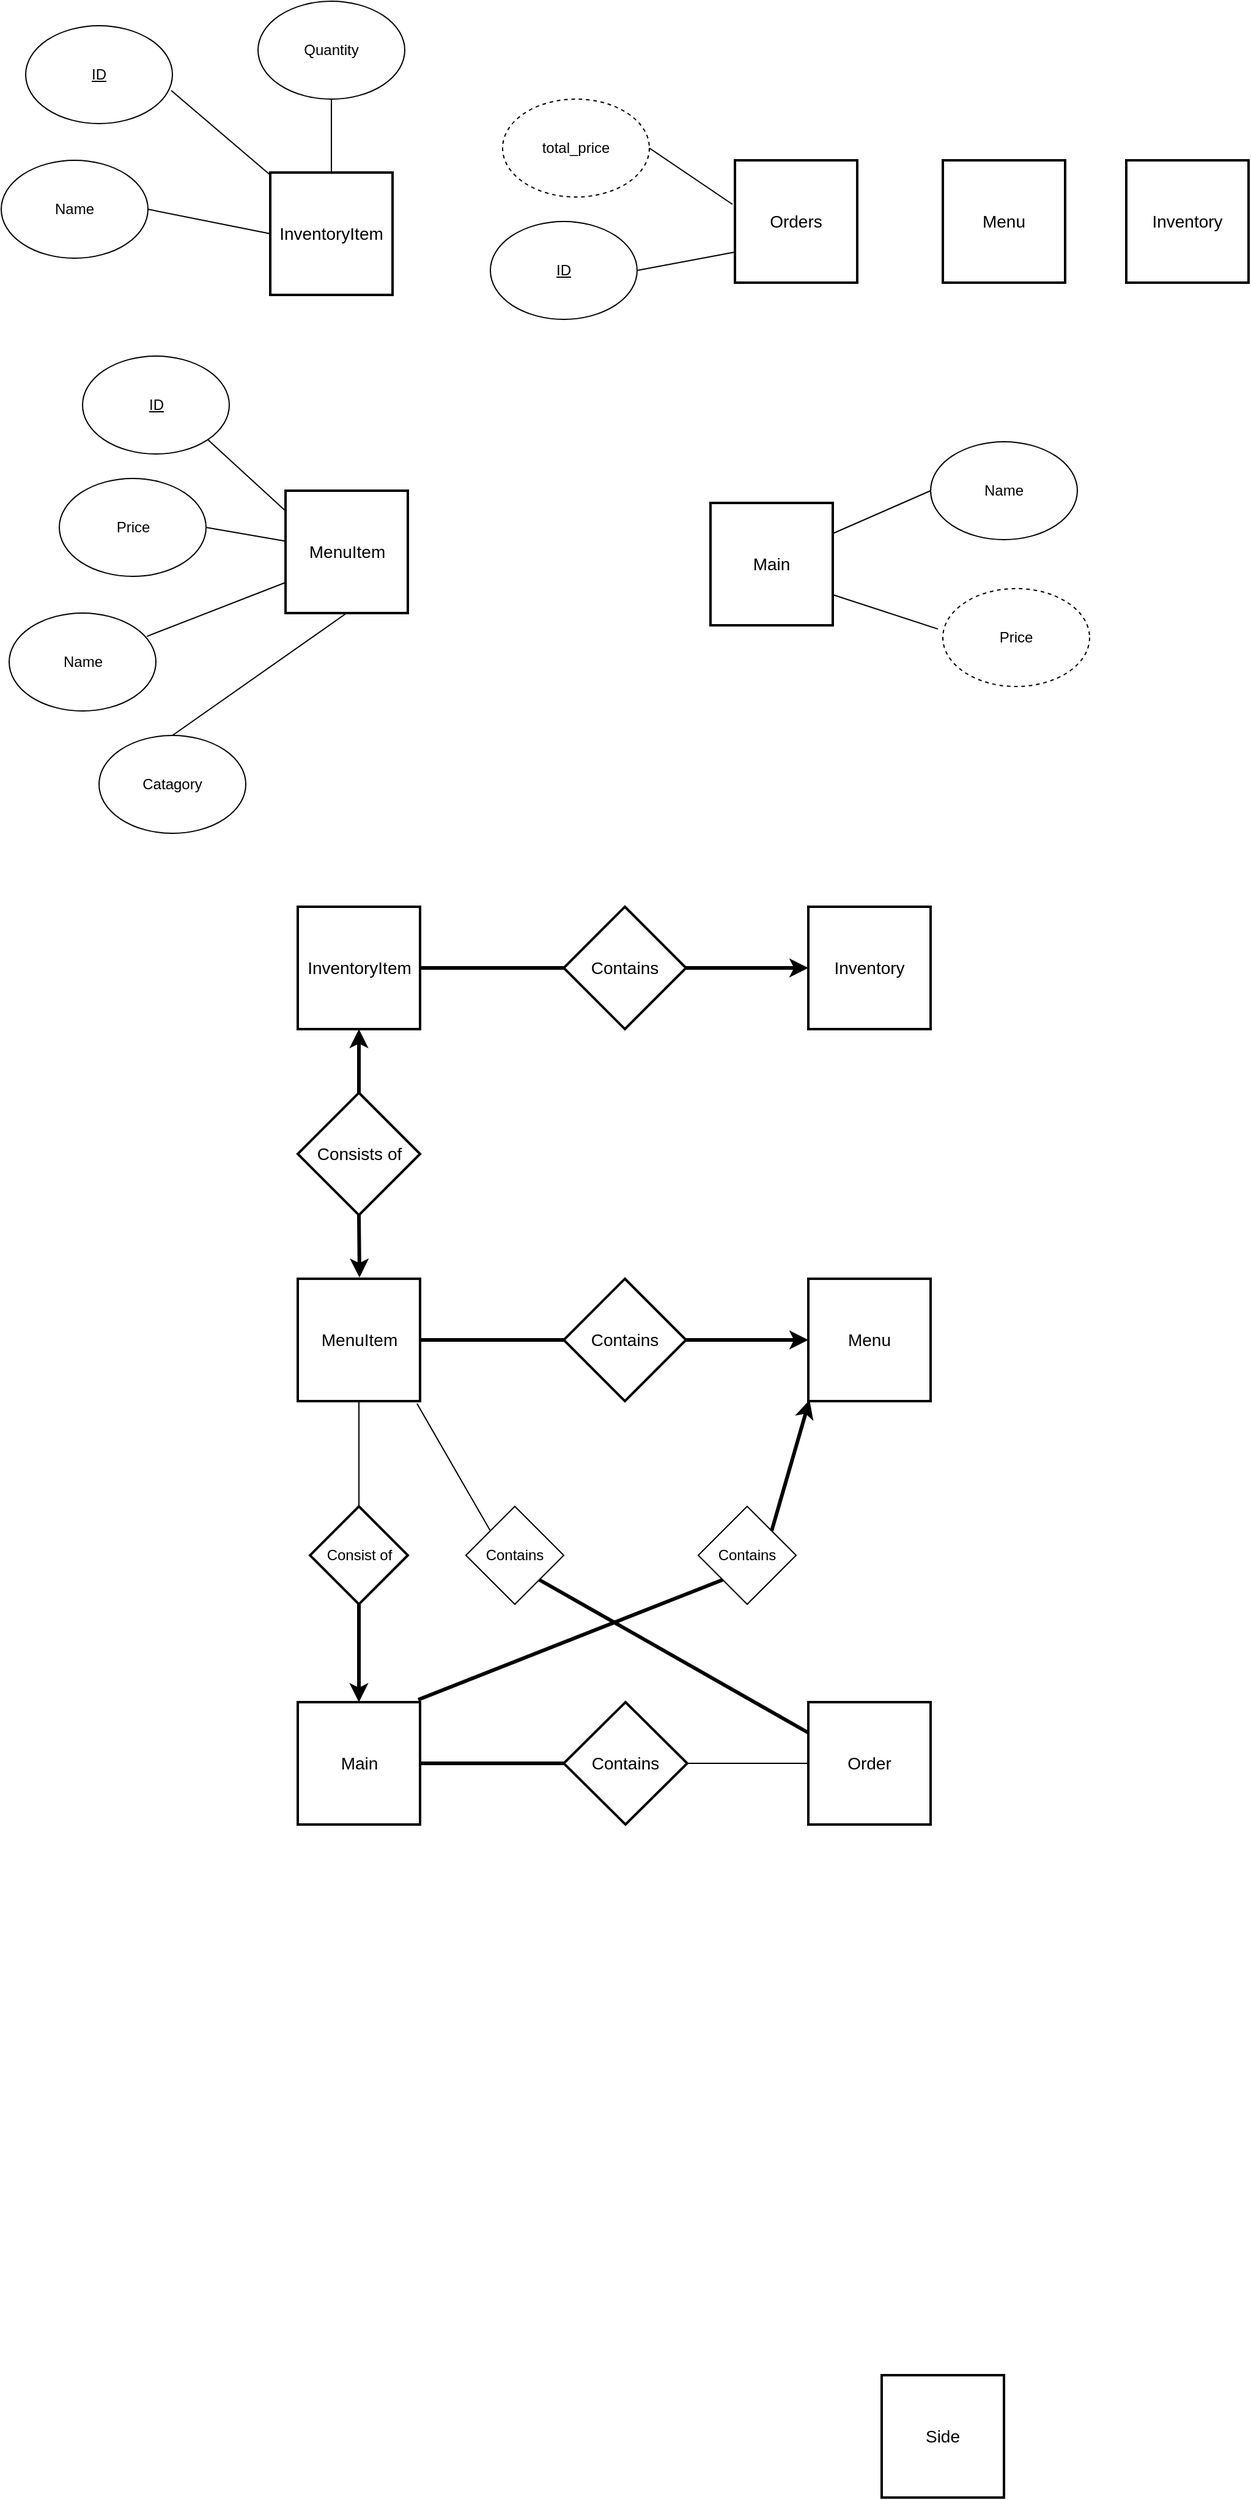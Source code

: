 <mxfile version="10.6.3" type="device"><diagram id="l4G5NczHMoeeP2FDwcIw" name="Page-1"><mxGraphModel dx="1078" dy="1005" grid="1" gridSize="10" guides="1" tooltips="1" connect="1" arrows="1" fold="1" page="1" pageScale="1" pageWidth="1500" pageHeight="1169" math="0" shadow="0"><root><mxCell id="0"/><mxCell id="1" parent="0"/><mxCell id="-OrDeLmUCHZtck1ING4B-1" value="MenuItem" style="strokeWidth=2;whiteSpace=wrap;html=1;align=center;fontSize=14;" vertex="1" parent="1"><mxGeometry x="362.5" y="450" width="100" height="100" as="geometry"/></mxCell><mxCell id="-OrDeLmUCHZtck1ING4B-2" value="InventoryItem" style="strokeWidth=2;whiteSpace=wrap;html=1;align=center;fontSize=14;" vertex="1" parent="1"><mxGeometry x="350" y="190" width="100" height="100" as="geometry"/></mxCell><mxCell id="-OrDeLmUCHZtck1ING4B-3" value="Menu" style="strokeWidth=2;whiteSpace=wrap;html=1;align=center;fontSize=14;" vertex="1" parent="1"><mxGeometry x="900" y="180" width="100" height="100" as="geometry"/></mxCell><mxCell id="-OrDeLmUCHZtck1ING4B-4" value="Inventory" style="strokeWidth=2;whiteSpace=wrap;html=1;align=center;fontSize=14;" vertex="1" parent="1"><mxGeometry x="1050" y="180" width="100" height="100" as="geometry"/></mxCell><mxCell id="-OrDeLmUCHZtck1ING4B-5" value="Orders" style="strokeWidth=2;whiteSpace=wrap;html=1;align=center;fontSize=14;" vertex="1" parent="1"><mxGeometry x="730" y="180" width="100" height="100" as="geometry"/></mxCell><mxCell id="-OrDeLmUCHZtck1ING4B-7" value="Name&lt;br&gt;" style="ellipse;whiteSpace=wrap;html=1;" vertex="1" parent="1"><mxGeometry x="136.5" y="550" width="120" height="80" as="geometry"/></mxCell><mxCell id="-OrDeLmUCHZtck1ING4B-9" value="&lt;u&gt;ID&lt;/u&gt;" style="ellipse;whiteSpace=wrap;html=1;" vertex="1" parent="1"><mxGeometry x="196.5" y="340" width="120" height="80" as="geometry"/></mxCell><mxCell id="-OrDeLmUCHZtck1ING4B-11" value="Price" style="ellipse;whiteSpace=wrap;html=1;" vertex="1" parent="1"><mxGeometry x="177.5" y="440" width="120" height="80" as="geometry"/></mxCell><mxCell id="-OrDeLmUCHZtck1ING4B-18" value="Name&lt;br&gt;" style="ellipse;whiteSpace=wrap;html=1;" vertex="1" parent="1"><mxGeometry x="130" y="180" width="120" height="80" as="geometry"/></mxCell><mxCell id="-OrDeLmUCHZtck1ING4B-19" value="&lt;u&gt;ID&lt;/u&gt;" style="ellipse;whiteSpace=wrap;html=1;" vertex="1" parent="1"><mxGeometry x="150" y="70" width="120" height="80" as="geometry"/></mxCell><mxCell id="-OrDeLmUCHZtck1ING4B-20" value="Quantity" style="ellipse;whiteSpace=wrap;html=1;" vertex="1" parent="1"><mxGeometry x="340" y="50" width="120" height="80" as="geometry"/></mxCell><mxCell id="-OrDeLmUCHZtck1ING4B-21" value="" style="endArrow=none;html=1;exitX=1;exitY=0.5;exitDx=0;exitDy=0;entryX=0;entryY=0.5;entryDx=0;entryDy=0;" edge="1" parent="1" source="-OrDeLmUCHZtck1ING4B-18" target="-OrDeLmUCHZtck1ING4B-2"><mxGeometry width="50" height="50" relative="1" as="geometry"><mxPoint x="260" y="310" as="sourcePoint"/><mxPoint x="310" y="260" as="targetPoint"/></mxGeometry></mxCell><mxCell id="-OrDeLmUCHZtck1ING4B-22" value="" style="endArrow=none;html=1;exitX=0.992;exitY=0.663;exitDx=0;exitDy=0;exitPerimeter=0;entryX=0;entryY=0.02;entryDx=0;entryDy=0;entryPerimeter=0;" edge="1" parent="1" source="-OrDeLmUCHZtck1ING4B-19" target="-OrDeLmUCHZtck1ING4B-2"><mxGeometry width="50" height="50" relative="1" as="geometry"><mxPoint x="280" y="200" as="sourcePoint"/><mxPoint x="330" y="150" as="targetPoint"/></mxGeometry></mxCell><mxCell id="-OrDeLmUCHZtck1ING4B-39" value="total_price" style="ellipse;whiteSpace=wrap;html=1;dashed=1;" vertex="1" parent="1"><mxGeometry x="540" y="130" width="120" height="80" as="geometry"/></mxCell><mxCell id="-OrDeLmUCHZtck1ING4B-40" value="&lt;u&gt;ID&lt;/u&gt;" style="ellipse;whiteSpace=wrap;html=1;" vertex="1" parent="1"><mxGeometry x="530" y="230" width="120" height="80" as="geometry"/></mxCell><mxCell id="-OrDeLmUCHZtck1ING4B-44" value="" style="endArrow=none;html=1;strokeWidth=1;exitX=1;exitY=0.5;exitDx=0;exitDy=0;entryX=0;entryY=0.75;entryDx=0;entryDy=0;" edge="1" parent="1" source="-OrDeLmUCHZtck1ING4B-40" target="-OrDeLmUCHZtck1ING4B-5"><mxGeometry width="50" height="50" relative="1" as="geometry"><mxPoint x="500" y="380" as="sourcePoint"/><mxPoint x="550" y="330" as="targetPoint"/></mxGeometry></mxCell><mxCell id="-OrDeLmUCHZtck1ING4B-45" value="" style="endArrow=none;html=1;strokeWidth=1;exitX=-0.02;exitY=0.36;exitDx=0;exitDy=0;exitPerimeter=0;entryX=1;entryY=0.5;entryDx=0;entryDy=0;" edge="1" parent="1" source="-OrDeLmUCHZtck1ING4B-5" target="-OrDeLmUCHZtck1ING4B-39"><mxGeometry width="50" height="50" relative="1" as="geometry"><mxPoint x="860" y="110" as="sourcePoint"/><mxPoint x="660" y="190" as="targetPoint"/></mxGeometry></mxCell><mxCell id="-OrDeLmUCHZtck1ING4B-47" value="" style="endArrow=none;html=1;strokeWidth=1;exitX=0.5;exitY=0;exitDx=0;exitDy=0;entryX=0.5;entryY=1;entryDx=0;entryDy=0;" edge="1" parent="1" source="-OrDeLmUCHZtck1ING4B-2" target="-OrDeLmUCHZtck1ING4B-20"><mxGeometry width="50" height="50" relative="1" as="geometry"><mxPoint x="370" y="200" as="sourcePoint"/><mxPoint x="420" y="150" as="targetPoint"/></mxGeometry></mxCell><mxCell id="-OrDeLmUCHZtck1ING4B-48" value="" style="endArrow=none;html=1;strokeWidth=1;exitX=1;exitY=1;exitDx=0;exitDy=0;entryX=0.005;entryY=0.17;entryDx=0;entryDy=0;entryPerimeter=0;" edge="1" parent="1" source="-OrDeLmUCHZtck1ING4B-9" target="-OrDeLmUCHZtck1ING4B-1"><mxGeometry width="50" height="50" relative="1" as="geometry"><mxPoint x="287.5" y="420" as="sourcePoint"/><mxPoint x="337.5" y="370" as="targetPoint"/></mxGeometry></mxCell><mxCell id="-OrDeLmUCHZtck1ING4B-50" value="" style="endArrow=none;html=1;strokeWidth=1;exitX=1;exitY=0.5;exitDx=0;exitDy=0;" edge="1" parent="1" source="-OrDeLmUCHZtck1ING4B-11" target="-OrDeLmUCHZtck1ING4B-1"><mxGeometry width="50" height="50" relative="1" as="geometry"><mxPoint x="227.5" y="630" as="sourcePoint"/><mxPoint x="277.5" y="580" as="targetPoint"/></mxGeometry></mxCell><mxCell id="-OrDeLmUCHZtck1ING4B-51" value="" style="endArrow=none;html=1;strokeWidth=1;exitX=0.938;exitY=0.238;exitDx=0;exitDy=0;entryX=0;entryY=0.75;entryDx=0;entryDy=0;exitPerimeter=0;" edge="1" parent="1" source="-OrDeLmUCHZtck1ING4B-7" target="-OrDeLmUCHZtck1ING4B-1"><mxGeometry width="50" height="50" relative="1" as="geometry"><mxPoint x="477.5" y="630" as="sourcePoint"/><mxPoint x="527.5" y="580" as="targetPoint"/></mxGeometry></mxCell><mxCell id="-OrDeLmUCHZtck1ING4B-123" value="Side" style="strokeWidth=2;whiteSpace=wrap;html=1;align=center;fontSize=14;" vertex="1" parent="1"><mxGeometry x="850" y="1990" width="100" height="100" as="geometry"/></mxCell><mxCell id="-OrDeLmUCHZtck1ING4B-127" value="Catagory&lt;br&gt;" style="ellipse;whiteSpace=wrap;html=1;strokeColor=#000000;" vertex="1" parent="1"><mxGeometry x="210" y="650" width="120" height="80" as="geometry"/></mxCell><mxCell id="-OrDeLmUCHZtck1ING4B-128" value="" style="endArrow=none;html=1;strokeWidth=1;exitX=0.5;exitY=1;exitDx=0;exitDy=0;entryX=0.5;entryY=0;entryDx=0;entryDy=0;" edge="1" parent="1" source="-OrDeLmUCHZtck1ING4B-1" target="-OrDeLmUCHZtck1ING4B-127"><mxGeometry width="50" height="50" relative="1" as="geometry"><mxPoint x="500" y="520" as="sourcePoint"/><mxPoint x="550" y="470" as="targetPoint"/></mxGeometry></mxCell><mxCell id="-OrDeLmUCHZtck1ING4B-129" value="Main" style="strokeWidth=2;whiteSpace=wrap;html=1;align=center;fontSize=14;" vertex="1" parent="1"><mxGeometry x="710" y="460" width="100" height="100" as="geometry"/></mxCell><mxCell id="-OrDeLmUCHZtck1ING4B-130" value="Name" style="ellipse;whiteSpace=wrap;html=1;strokeColor=#000000;" vertex="1" parent="1"><mxGeometry x="890" y="410" width="120" height="80" as="geometry"/></mxCell><mxCell id="-OrDeLmUCHZtck1ING4B-131" value="Price" style="ellipse;whiteSpace=wrap;html=1;strokeColor=#000000;dashed=1;" vertex="1" parent="1"><mxGeometry x="900" y="530" width="120" height="80" as="geometry"/></mxCell><mxCell id="-OrDeLmUCHZtck1ING4B-132" value="" style="endArrow=none;html=1;strokeWidth=1;exitX=1;exitY=0.25;exitDx=0;exitDy=0;entryX=0;entryY=0.5;entryDx=0;entryDy=0;" edge="1" parent="1" source="-OrDeLmUCHZtck1ING4B-129" target="-OrDeLmUCHZtck1ING4B-130"><mxGeometry width="50" height="50" relative="1" as="geometry"><mxPoint x="830" y="520" as="sourcePoint"/><mxPoint x="880" y="470" as="targetPoint"/></mxGeometry></mxCell><mxCell id="-OrDeLmUCHZtck1ING4B-133" value="" style="endArrow=none;html=1;strokeWidth=1;exitX=1;exitY=0.75;exitDx=0;exitDy=0;entryX=-0.033;entryY=0.413;entryDx=0;entryDy=0;entryPerimeter=0;" edge="1" parent="1" source="-OrDeLmUCHZtck1ING4B-129" target="-OrDeLmUCHZtck1ING4B-131"><mxGeometry width="50" height="50" relative="1" as="geometry"><mxPoint x="830" y="580" as="sourcePoint"/><mxPoint x="880" y="530" as="targetPoint"/></mxGeometry></mxCell><mxCell id="-OrDeLmUCHZtck1ING4B-135" value="MenuItem" style="strokeWidth=2;whiteSpace=wrap;html=1;align=center;fontSize=14;" vertex="1" parent="1"><mxGeometry x="372.5" y="1094" width="100" height="100" as="geometry"/></mxCell><mxCell id="-OrDeLmUCHZtck1ING4B-136" value="InventoryItem" style="strokeWidth=2;whiteSpace=wrap;html=1;align=center;fontSize=14;" vertex="1" parent="1"><mxGeometry x="372.5" y="790" width="100" height="100" as="geometry"/></mxCell><mxCell id="-OrDeLmUCHZtck1ING4B-138" value="Main" style="strokeWidth=2;whiteSpace=wrap;html=1;align=center;fontSize=14;" vertex="1" parent="1"><mxGeometry x="372.5" y="1440" width="100" height="100" as="geometry"/></mxCell><mxCell id="-OrDeLmUCHZtck1ING4B-139" value="Order" style="strokeWidth=2;whiteSpace=wrap;html=1;align=center;fontSize=14;" vertex="1" parent="1"><mxGeometry x="790" y="1440" width="100" height="100" as="geometry"/></mxCell><mxCell id="-OrDeLmUCHZtck1ING4B-140" value="Inventory" style="strokeWidth=2;whiteSpace=wrap;html=1;align=center;fontSize=14;" vertex="1" parent="1"><mxGeometry x="790" y="790" width="100" height="100" as="geometry"/></mxCell><mxCell id="-OrDeLmUCHZtck1ING4B-141" value="Menu" style="strokeWidth=2;whiteSpace=wrap;html=1;align=center;fontSize=14;" vertex="1" parent="1"><mxGeometry x="790" y="1094" width="100" height="100" as="geometry"/></mxCell><mxCell id="-OrDeLmUCHZtck1ING4B-145" value="Contains" style="shape=rhombus;strokeWidth=2;fontSize=17;perimeter=rhombusPerimeter;whiteSpace=wrap;html=1;align=center;fontSize=14;" vertex="1" parent="1"><mxGeometry x="590" y="790" width="100" height="100" as="geometry"/></mxCell><mxCell id="-OrDeLmUCHZtck1ING4B-146" value="Contains&lt;br&gt;" style="shape=rhombus;strokeWidth=2;fontSize=17;perimeter=rhombusPerimeter;whiteSpace=wrap;html=1;align=center;fontSize=14;" vertex="1" parent="1"><mxGeometry x="590" y="1094" width="100" height="100" as="geometry"/></mxCell><mxCell id="-OrDeLmUCHZtck1ING4B-147" value="Contains" style="shape=rhombus;strokeWidth=2;fontSize=17;perimeter=rhombusPerimeter;whiteSpace=wrap;html=1;align=center;fontSize=14;" vertex="1" parent="1"><mxGeometry x="590" y="1440" width="101" height="100" as="geometry"/></mxCell><mxCell id="-OrDeLmUCHZtck1ING4B-148" value="" style="endArrow=none;html=1;strokeWidth=3;exitX=1;exitY=0.5;exitDx=0;exitDy=0;entryX=0;entryY=0.5;entryDx=0;entryDy=0;" edge="1" parent="1" source="-OrDeLmUCHZtck1ING4B-136" target="-OrDeLmUCHZtck1ING4B-145"><mxGeometry width="50" height="50" relative="1" as="geometry"><mxPoint x="490" y="870" as="sourcePoint"/><mxPoint x="540" y="820" as="targetPoint"/></mxGeometry></mxCell><mxCell id="-OrDeLmUCHZtck1ING4B-149" value="" style="endArrow=classic;html=1;strokeWidth=3;exitX=1;exitY=0.5;exitDx=0;exitDy=0;entryX=0;entryY=0.5;entryDx=0;entryDy=0;endFill=1;" edge="1" parent="1" source="-OrDeLmUCHZtck1ING4B-145" target="-OrDeLmUCHZtck1ING4B-140"><mxGeometry width="50" height="50" relative="1" as="geometry"><mxPoint x="700" y="860" as="sourcePoint"/><mxPoint x="750" y="810" as="targetPoint"/></mxGeometry></mxCell><mxCell id="-OrDeLmUCHZtck1ING4B-151" value="" style="endArrow=classic;html=1;strokeWidth=3;exitX=1;exitY=0.5;exitDx=0;exitDy=0;entryX=0;entryY=0.5;entryDx=0;entryDy=0;" edge="1" parent="1" source="-OrDeLmUCHZtck1ING4B-146" target="-OrDeLmUCHZtck1ING4B-141"><mxGeometry width="50" height="50" relative="1" as="geometry"><mxPoint x="725" y="1165" as="sourcePoint"/><mxPoint x="775" y="1115" as="targetPoint"/></mxGeometry></mxCell><mxCell id="-OrDeLmUCHZtck1ING4B-154" value="" style="endArrow=none;html=1;strokeWidth=3;exitX=1;exitY=0.5;exitDx=0;exitDy=0;entryX=0;entryY=0.5;entryDx=0;entryDy=0;" edge="1" parent="1" source="-OrDeLmUCHZtck1ING4B-135" target="-OrDeLmUCHZtck1ING4B-146"><mxGeometry width="50" height="50" relative="1" as="geometry"><mxPoint x="505" y="1169" as="sourcePoint"/><mxPoint x="555" y="1119" as="targetPoint"/></mxGeometry></mxCell><mxCell id="-OrDeLmUCHZtck1ING4B-155" value="" style="endArrow=none;html=1;strokeWidth=1;exitX=1;exitY=0.5;exitDx=0;exitDy=0;entryX=0;entryY=0.5;entryDx=0;entryDy=0;endFill=0;" edge="1" parent="1" source="-OrDeLmUCHZtck1ING4B-147" target="-OrDeLmUCHZtck1ING4B-139"><mxGeometry width="50" height="50" relative="1" as="geometry"><mxPoint x="710" y="1510" as="sourcePoint"/><mxPoint x="760" y="1460" as="targetPoint"/></mxGeometry></mxCell><mxCell id="-OrDeLmUCHZtck1ING4B-156" value="" style="endArrow=none;html=1;strokeWidth=3;exitX=1;exitY=0.5;exitDx=0;exitDy=0;entryX=0;entryY=0.5;entryDx=0;entryDy=0;" edge="1" parent="1" source="-OrDeLmUCHZtck1ING4B-138" target="-OrDeLmUCHZtck1ING4B-147"><mxGeometry width="50" height="50" relative="1" as="geometry"><mxPoint x="510" y="1520" as="sourcePoint"/><mxPoint x="560" y="1470" as="targetPoint"/></mxGeometry></mxCell><mxCell id="-OrDeLmUCHZtck1ING4B-157" value="Consists of" style="shape=rhombus;strokeWidth=2;fontSize=17;perimeter=rhombusPerimeter;whiteSpace=wrap;html=1;align=center;fontSize=14;" vertex="1" parent="1"><mxGeometry x="372.5" y="942" width="100" height="100" as="geometry"/></mxCell><mxCell id="-OrDeLmUCHZtck1ING4B-158" value="" style="endArrow=classic;html=1;strokeWidth=3;exitX=0.5;exitY=0;exitDx=0;exitDy=0;entryX=0.5;entryY=1;entryDx=0;entryDy=0;startArrow=none;startFill=0;endFill=1;" edge="1" parent="1" source="-OrDeLmUCHZtck1ING4B-157" target="-OrDeLmUCHZtck1ING4B-136"><mxGeometry width="50" height="50" relative="1" as="geometry"><mxPoint x="400" y="950" as="sourcePoint"/><mxPoint x="450" y="900" as="targetPoint"/></mxGeometry></mxCell><mxCell id="-OrDeLmUCHZtck1ING4B-159" value="" style="endArrow=none;html=1;strokeWidth=3;entryX=0.5;entryY=1;entryDx=0;entryDy=0;startArrow=classic;startFill=1;" edge="1" parent="1" target="-OrDeLmUCHZtck1ING4B-157"><mxGeometry width="50" height="50" relative="1" as="geometry"><mxPoint x="423" y="1093" as="sourcePoint"/><mxPoint x="423" y="1045" as="targetPoint"/></mxGeometry></mxCell><mxCell id="-OrDeLmUCHZtck1ING4B-160" value="Consist of" style="rhombus;whiteSpace=wrap;html=1;strokeColor=#000000;strokeWidth=2;" vertex="1" parent="1"><mxGeometry x="382.5" y="1280" width="80" height="80" as="geometry"/></mxCell><mxCell id="-OrDeLmUCHZtck1ING4B-161" value="" style="endArrow=none;html=1;strokeWidth=1;exitX=0.5;exitY=0;exitDx=0;exitDy=0;entryX=0.5;entryY=1;entryDx=0;entryDy=0;" edge="1" parent="1" source="-OrDeLmUCHZtck1ING4B-160" target="-OrDeLmUCHZtck1ING4B-135"><mxGeometry width="50" height="50" relative="1" as="geometry"><mxPoint x="410" y="1270" as="sourcePoint"/><mxPoint x="460" y="1220" as="targetPoint"/></mxGeometry></mxCell><mxCell id="-OrDeLmUCHZtck1ING4B-162" value="" style="endArrow=none;html=1;strokeWidth=3;exitX=0.5;exitY=0;exitDx=0;exitDy=0;entryX=0.5;entryY=1;entryDx=0;entryDy=0;startArrow=classic;startFill=1;endFill=0;" edge="1" parent="1" source="-OrDeLmUCHZtck1ING4B-138" target="-OrDeLmUCHZtck1ING4B-160"><mxGeometry width="50" height="50" relative="1" as="geometry"><mxPoint x="390" y="1420" as="sourcePoint"/><mxPoint x="440" y="1370" as="targetPoint"/></mxGeometry></mxCell><mxCell id="-OrDeLmUCHZtck1ING4B-163" value="Contains" style="rhombus;whiteSpace=wrap;html=1;strokeColor=#000000;" vertex="1" parent="1"><mxGeometry x="510" y="1280" width="80" height="80" as="geometry"/></mxCell><mxCell id="-OrDeLmUCHZtck1ING4B-164" value="Contains" style="rhombus;whiteSpace=wrap;html=1;strokeColor=#000000;" vertex="1" parent="1"><mxGeometry x="700" y="1280" width="80" height="80" as="geometry"/></mxCell><mxCell id="-OrDeLmUCHZtck1ING4B-165" value="" style="endArrow=none;html=1;strokeWidth=1;exitX=0.975;exitY=1.02;exitDx=0;exitDy=0;exitPerimeter=0;entryX=0;entryY=0;entryDx=0;entryDy=0;" edge="1" parent="1" source="-OrDeLmUCHZtck1ING4B-135" target="-OrDeLmUCHZtck1ING4B-163"><mxGeometry width="50" height="50" relative="1" as="geometry"><mxPoint x="510" y="1260" as="sourcePoint"/><mxPoint x="560" y="1210" as="targetPoint"/></mxGeometry></mxCell><mxCell id="-OrDeLmUCHZtck1ING4B-166" value="" style="endArrow=none;html=1;strokeWidth=3;exitX=1;exitY=1;exitDx=0;exitDy=0;entryX=0;entryY=0.25;entryDx=0;entryDy=0;endFill=0;" edge="1" parent="1" source="-OrDeLmUCHZtck1ING4B-163" target="-OrDeLmUCHZtck1ING4B-139"><mxGeometry width="50" height="50" relative="1" as="geometry"><mxPoint x="620" y="1410" as="sourcePoint"/><mxPoint x="670" y="1360" as="targetPoint"/></mxGeometry></mxCell><mxCell id="-OrDeLmUCHZtck1ING4B-167" value="" style="endArrow=none;html=1;strokeWidth=3;exitX=0.985;exitY=-0.02;exitDx=0;exitDy=0;exitPerimeter=0;entryX=0;entryY=1;entryDx=0;entryDy=0;" edge="1" parent="1" source="-OrDeLmUCHZtck1ING4B-138" target="-OrDeLmUCHZtck1ING4B-164"><mxGeometry width="50" height="50" relative="1" as="geometry"><mxPoint x="500" y="1430" as="sourcePoint"/><mxPoint x="550" y="1380" as="targetPoint"/></mxGeometry></mxCell><mxCell id="-OrDeLmUCHZtck1ING4B-168" value="" style="endArrow=classic;html=1;strokeWidth=3;exitX=1;exitY=0;exitDx=0;exitDy=0;entryX=0.01;entryY=0.99;entryDx=0;entryDy=0;entryPerimeter=0;endFill=1;" edge="1" parent="1" source="-OrDeLmUCHZtck1ING4B-164" target="-OrDeLmUCHZtck1ING4B-141"><mxGeometry width="50" height="50" relative="1" as="geometry"><mxPoint x="780" y="1290" as="sourcePoint"/><mxPoint x="830" y="1240" as="targetPoint"/></mxGeometry></mxCell></root></mxGraphModel></diagram></mxfile>